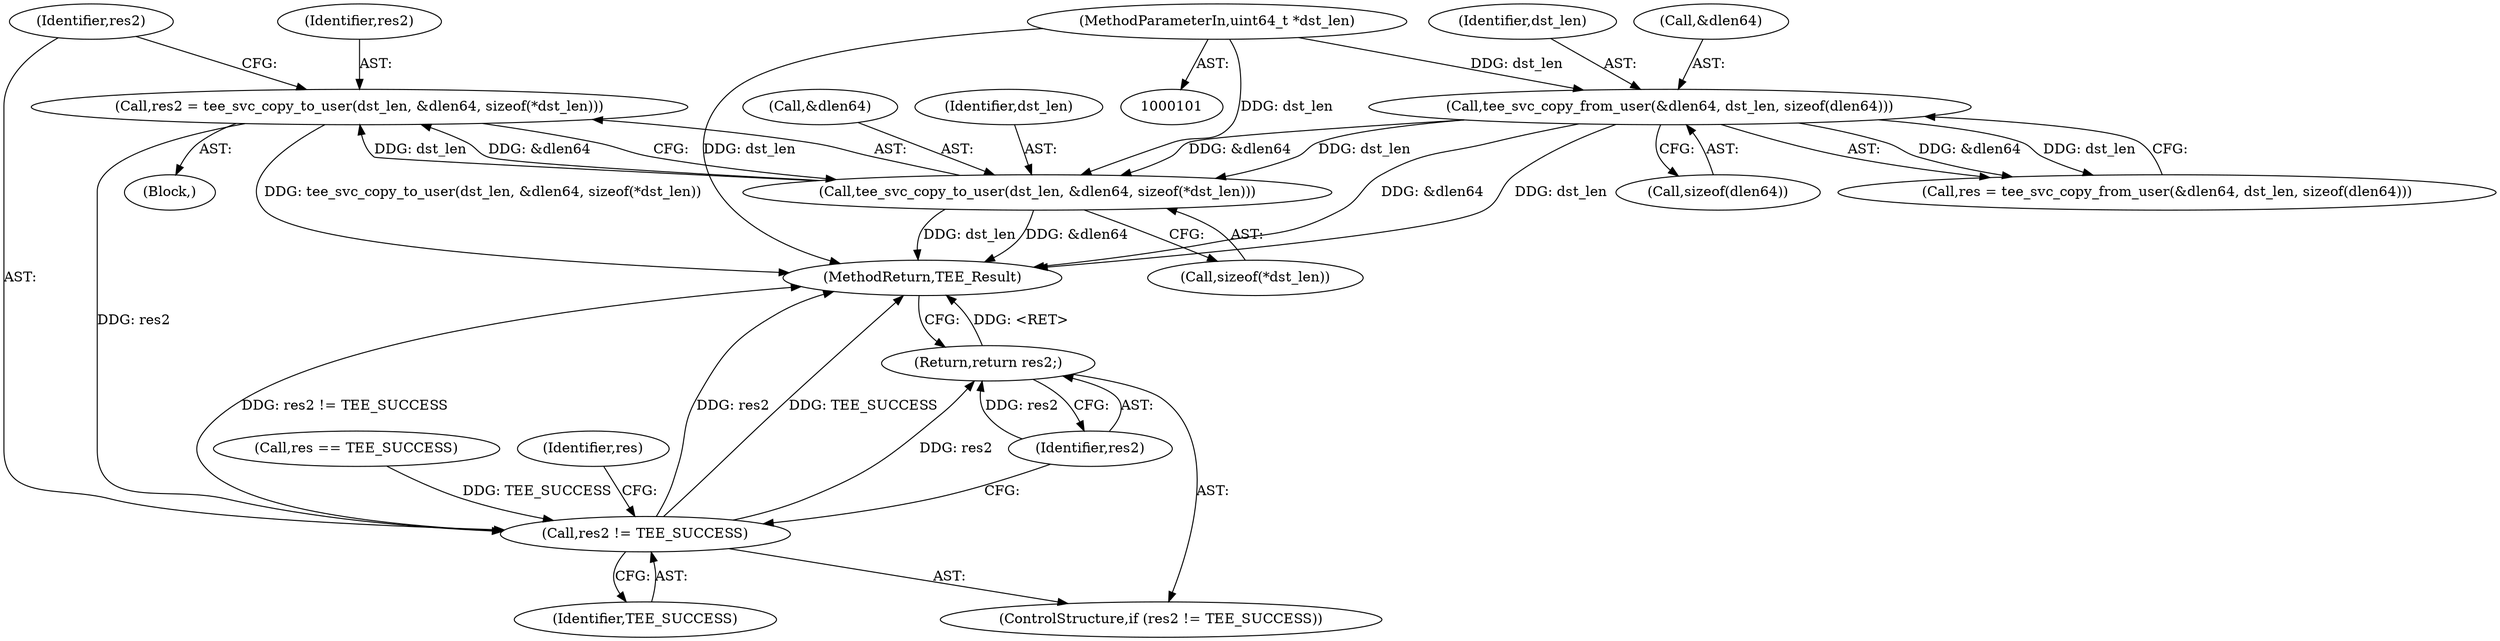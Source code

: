 digraph "0_optee_os_70697bf3c5dc3d201341b01a1a8e5bc6d2fb48f8@API" {
"1000522" [label="(Call,res2 = tee_svc_copy_to_user(dst_len, &dlen64, sizeof(*dst_len)))"];
"1000524" [label="(Call,tee_svc_copy_to_user(dst_len, &dlen64, sizeof(*dst_len)))"];
"1000181" [label="(Call,tee_svc_copy_from_user(&dlen64, dst_len, sizeof(dlen64)))"];
"1000108" [label="(MethodParameterIn,uint64_t *dst_len)"];
"1000532" [label="(Call,res2 != TEE_SUCCESS)"];
"1000535" [label="(Return,return res2;)"];
"1000539" [label="(MethodReturn,TEE_Result)"];
"1000185" [label="(Call,sizeof(dlen64))"];
"1000524" [label="(Call,tee_svc_copy_to_user(dst_len, &dlen64, sizeof(*dst_len)))"];
"1000526" [label="(Call,&dlen64)"];
"1000531" [label="(ControlStructure,if (res2 != TEE_SUCCESS))"];
"1000525" [label="(Identifier,dst_len)"];
"1000181" [label="(Call,tee_svc_copy_from_user(&dlen64, dst_len, sizeof(dlen64)))"];
"1000522" [label="(Call,res2 = tee_svc_copy_to_user(dst_len, &dlen64, sizeof(*dst_len)))"];
"1000528" [label="(Call,sizeof(*dst_len))"];
"1000536" [label="(Identifier,res2)"];
"1000184" [label="(Identifier,dst_len)"];
"1000511" [label="(Call,res == TEE_SUCCESS)"];
"1000108" [label="(MethodParameterIn,uint64_t *dst_len)"];
"1000535" [label="(Return,return res2;)"];
"1000533" [label="(Identifier,res2)"];
"1000517" [label="(Block,)"];
"1000538" [label="(Identifier,res)"];
"1000179" [label="(Call,res = tee_svc_copy_from_user(&dlen64, dst_len, sizeof(dlen64)))"];
"1000523" [label="(Identifier,res2)"];
"1000532" [label="(Call,res2 != TEE_SUCCESS)"];
"1000182" [label="(Call,&dlen64)"];
"1000534" [label="(Identifier,TEE_SUCCESS)"];
"1000522" -> "1000517"  [label="AST: "];
"1000522" -> "1000524"  [label="CFG: "];
"1000523" -> "1000522"  [label="AST: "];
"1000524" -> "1000522"  [label="AST: "];
"1000533" -> "1000522"  [label="CFG: "];
"1000522" -> "1000539"  [label="DDG: tee_svc_copy_to_user(dst_len, &dlen64, sizeof(*dst_len))"];
"1000524" -> "1000522"  [label="DDG: dst_len"];
"1000524" -> "1000522"  [label="DDG: &dlen64"];
"1000522" -> "1000532"  [label="DDG: res2"];
"1000524" -> "1000528"  [label="CFG: "];
"1000525" -> "1000524"  [label="AST: "];
"1000526" -> "1000524"  [label="AST: "];
"1000528" -> "1000524"  [label="AST: "];
"1000524" -> "1000539"  [label="DDG: dst_len"];
"1000524" -> "1000539"  [label="DDG: &dlen64"];
"1000181" -> "1000524"  [label="DDG: dst_len"];
"1000181" -> "1000524"  [label="DDG: &dlen64"];
"1000108" -> "1000524"  [label="DDG: dst_len"];
"1000181" -> "1000179"  [label="AST: "];
"1000181" -> "1000185"  [label="CFG: "];
"1000182" -> "1000181"  [label="AST: "];
"1000184" -> "1000181"  [label="AST: "];
"1000185" -> "1000181"  [label="AST: "];
"1000179" -> "1000181"  [label="CFG: "];
"1000181" -> "1000539"  [label="DDG: &dlen64"];
"1000181" -> "1000539"  [label="DDG: dst_len"];
"1000181" -> "1000179"  [label="DDG: &dlen64"];
"1000181" -> "1000179"  [label="DDG: dst_len"];
"1000108" -> "1000181"  [label="DDG: dst_len"];
"1000108" -> "1000101"  [label="AST: "];
"1000108" -> "1000539"  [label="DDG: dst_len"];
"1000532" -> "1000531"  [label="AST: "];
"1000532" -> "1000534"  [label="CFG: "];
"1000533" -> "1000532"  [label="AST: "];
"1000534" -> "1000532"  [label="AST: "];
"1000536" -> "1000532"  [label="CFG: "];
"1000538" -> "1000532"  [label="CFG: "];
"1000532" -> "1000539"  [label="DDG: res2"];
"1000532" -> "1000539"  [label="DDG: TEE_SUCCESS"];
"1000532" -> "1000539"  [label="DDG: res2 != TEE_SUCCESS"];
"1000511" -> "1000532"  [label="DDG: TEE_SUCCESS"];
"1000532" -> "1000535"  [label="DDG: res2"];
"1000535" -> "1000531"  [label="AST: "];
"1000535" -> "1000536"  [label="CFG: "];
"1000536" -> "1000535"  [label="AST: "];
"1000539" -> "1000535"  [label="CFG: "];
"1000535" -> "1000539"  [label="DDG: <RET>"];
"1000536" -> "1000535"  [label="DDG: res2"];
}
